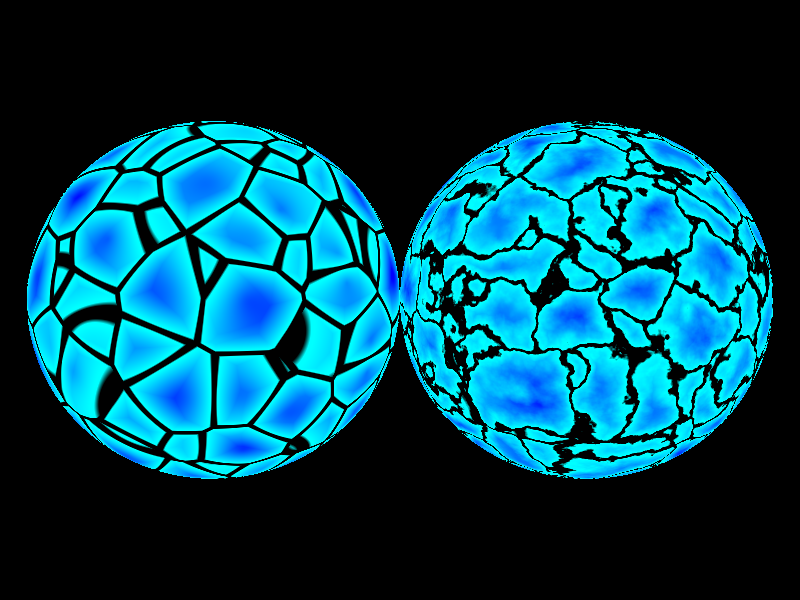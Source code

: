 // Persistence Of Vision raytracer version 3.5 sample file.
// Crackle pattern example
//
// -w320 -h240
// -w800 -h600 +a0.3

global_settings { assumed_gamma 2.2 }

#include "colors.inc"
#include "shapes.inc"
#include "textures.inc"

camera {
    location -z*3.5
    direction z
    up y
    right x*1.3333
    look_at 0
}

light_source { <-200.0, 200.0, -800.0> colour White }

sphere { <-1.0 0.0 0.0> 1
    pigment {
        crackle
        colour_map {
            [0.05 colour rgb<0, 0, 0> ]
            [0.08 colour rgb<0, 1, 1> ]
            [0.10 colour rgb<0, 1, 1> ]
            [1.00 colour rgb<0, 0, 1> ]
        }
    scale 0.3
    }
    finish { Shiny }
}

sphere { <1.0 0.0 0.0> 1
    pigment {
        crackle
        turbulence 0.5
        colour_map {
            [0.05 colour rgb<0, 0, 0> ]
            [0.08 colour rgb<0, 1, 1> ]
            [0.10 colour rgb<0, 1, 1> ]
            [1.00 colour rgb<0, 0, 1> ]
        }
    scale 0.3
    }
    finish { Shiny }
}

